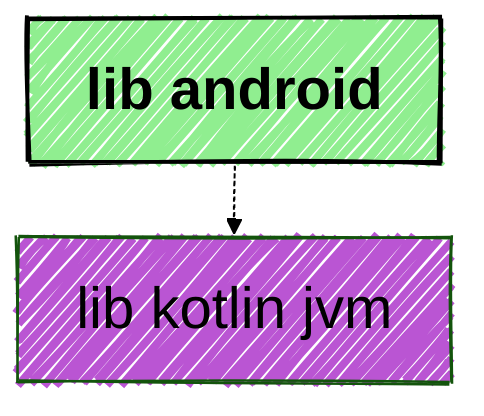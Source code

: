 ---
config:
  layout: elk
  look: handDrawn
  theme: forest
  elk:
    mergeEdges: true
    forceNodeModelOrder: true
    nodePlacementStrategy: LINEAR_SEGMENTS
    cycleBreakingStrategy: INTERACTIVE
    considerModelOrder: PREFER_EDGES
  themeVariables:
    background: #FFF
    fontFamily: arial
    lineColor: #55FF55
    primaryBorderColor: #FF5555
    primaryColor: #ABC123
    darkMode: true
    fontSize: 30px
    defaultLinkColor: #5555FF
---
graph TD
  lib_android["lib android"]
  lib_kotlin_jvm["lib kotlin jvm"]
  style lib_android fill:lightgreen,color:black,font-weight:bold,stroke:black,stroke-width:2px
  style lib_kotlin_jvm fill:mediumorchid,color:black
  lib_android -.-> lib_kotlin_jvm